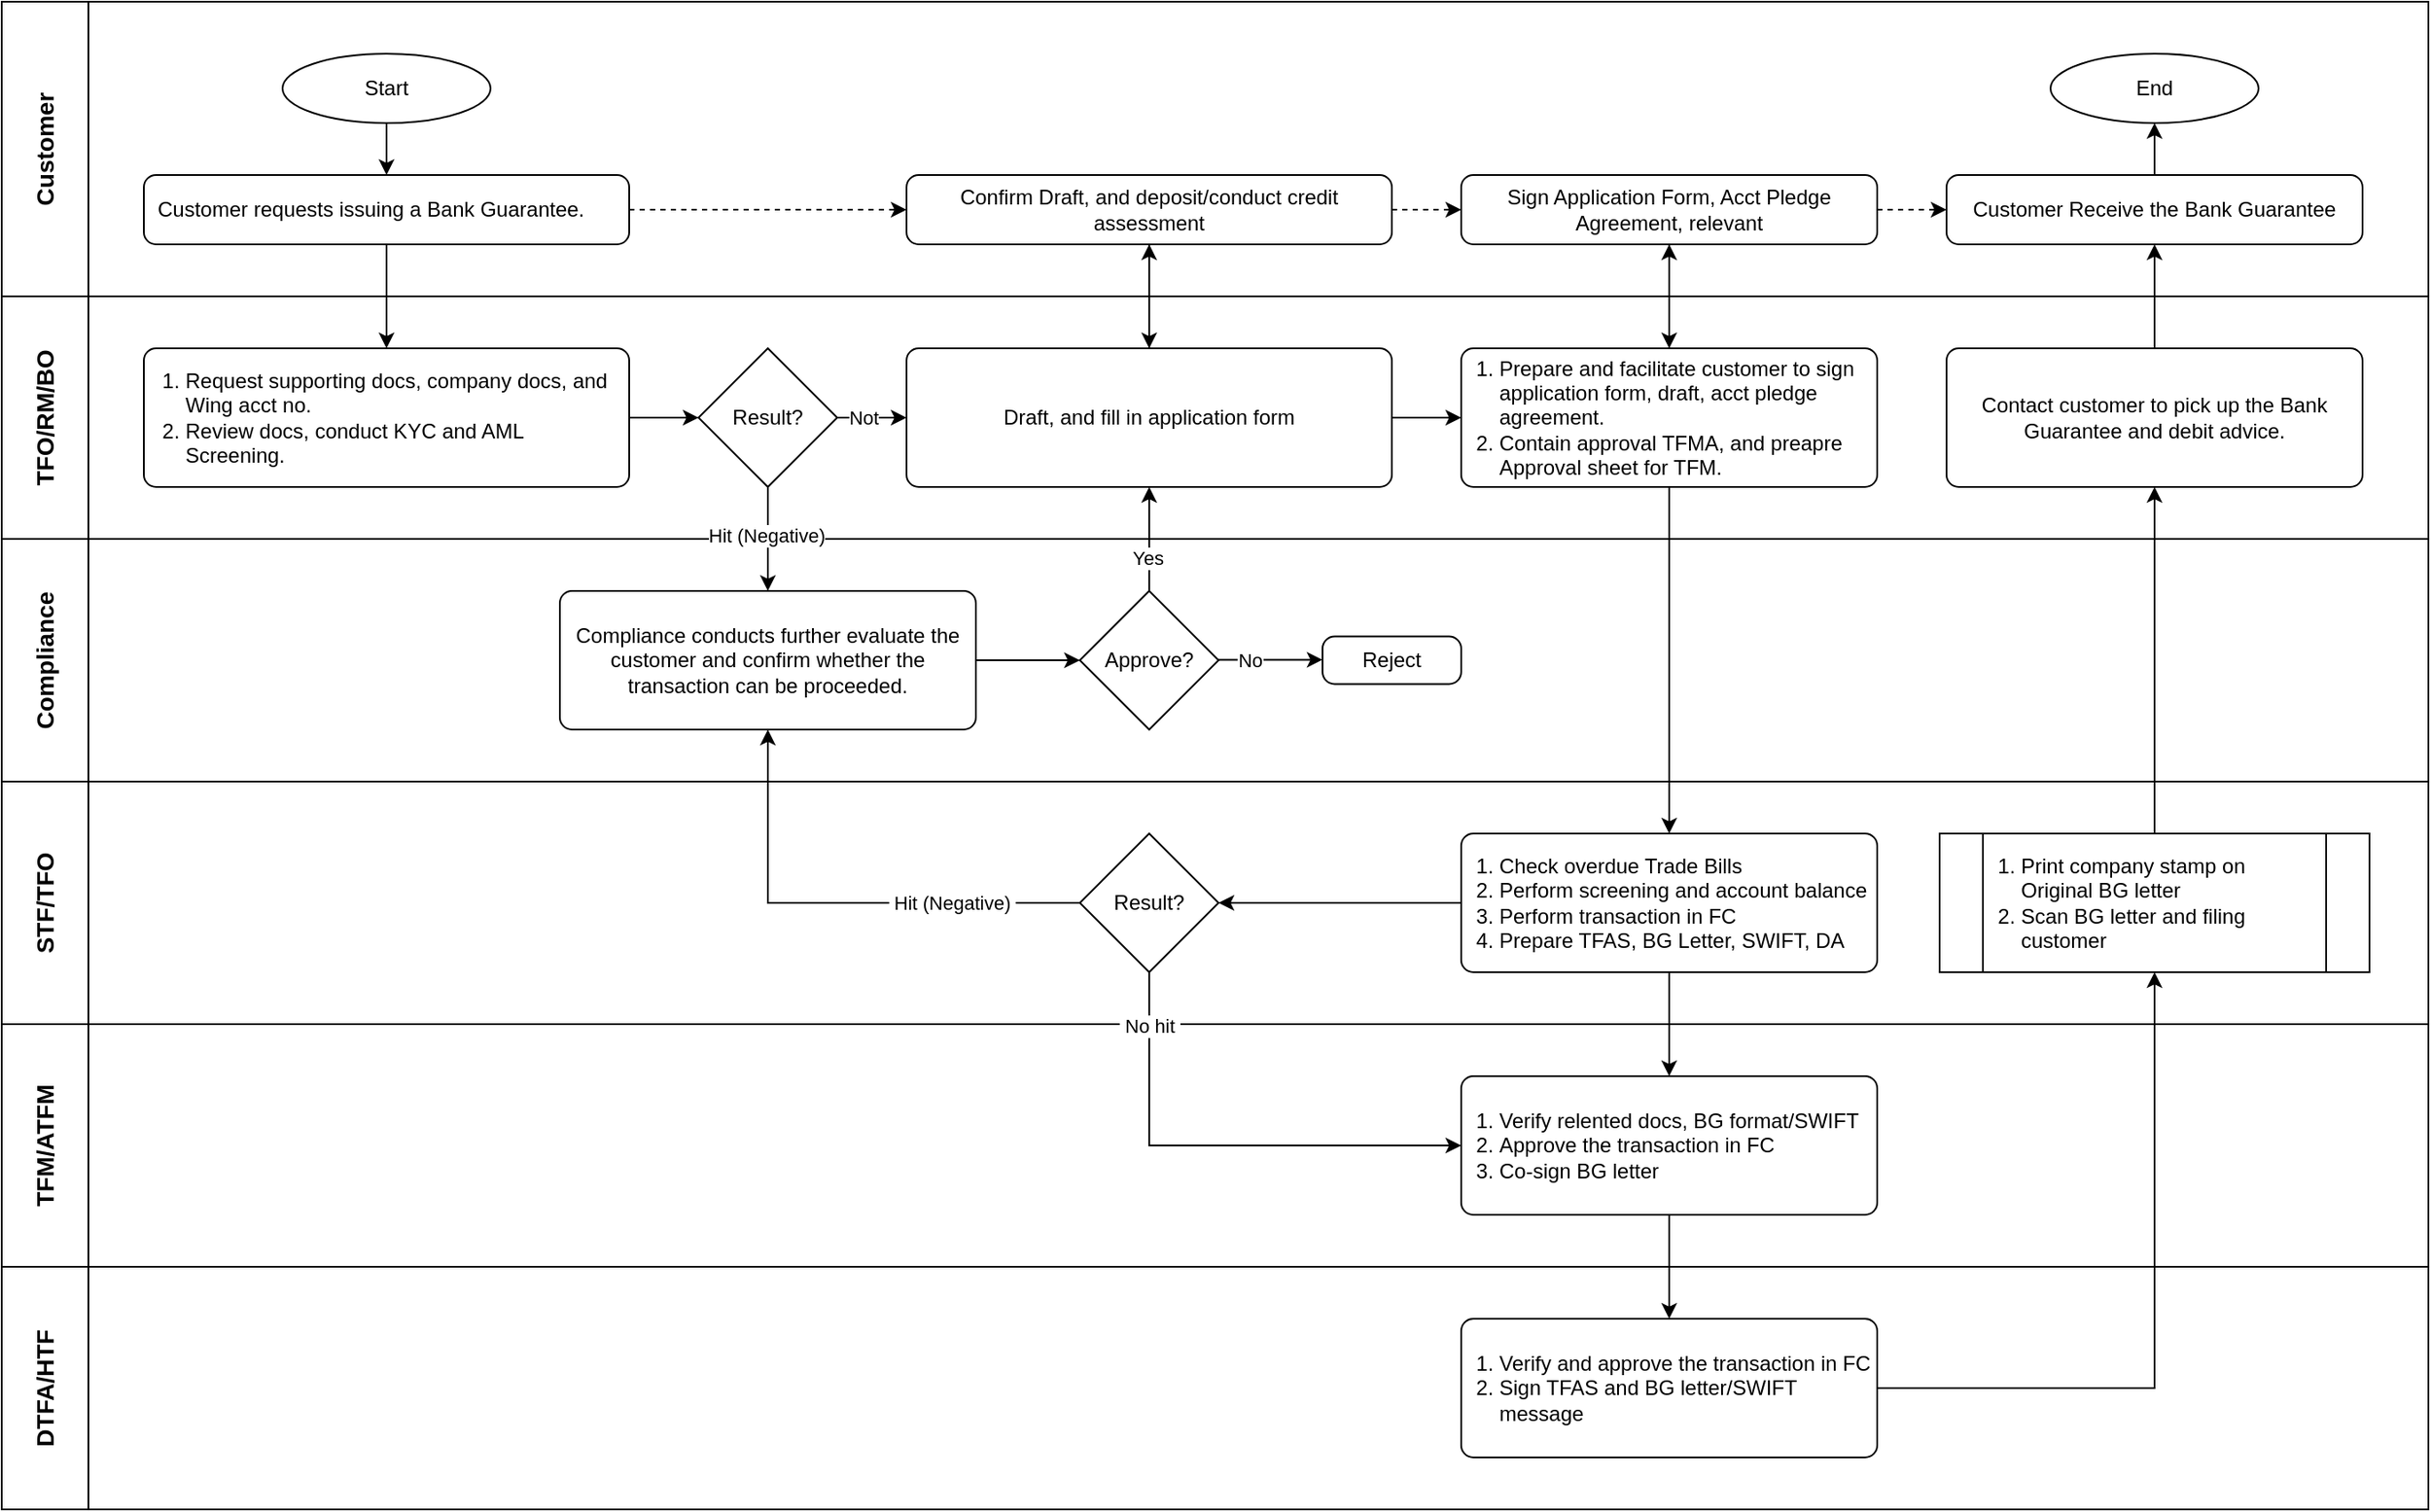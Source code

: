 <mxfile version="26.0.11">
  <diagram name="Page-1" id="frO6bIjpAD6LzR3Jj6Uj">
    <mxGraphModel dx="1909" dy="1027" grid="1" gridSize="10" guides="1" tooltips="1" connect="1" arrows="1" fold="1" page="1" pageScale="1" pageWidth="827" pageHeight="1169" math="0" shadow="0">
      <root>
        <mxCell id="0" />
        <mxCell id="1" parent="0" />
        <mxCell id="GQJi8FWaUbrm4bYVat67-47" value="&lt;span style=&quot;font-size: 14px;&quot;&gt;TFO/RM/BO&lt;/span&gt;" style="swimlane;horizontal=0;whiteSpace=wrap;html=1;startSize=50;" vertex="1" parent="1">
          <mxGeometry y="180" width="1400" height="140" as="geometry" />
        </mxCell>
        <mxCell id="GQJi8FWaUbrm4bYVat67-46" value="&lt;span style=&quot;font-size: 14px;&quot;&gt;Compliance&lt;/span&gt;" style="swimlane;horizontal=0;whiteSpace=wrap;html=1;startSize=50;" vertex="1" parent="1">
          <mxGeometry y="320" width="1400" height="140" as="geometry" />
        </mxCell>
        <mxCell id="GQJi8FWaUbrm4bYVat67-45" value="&lt;span style=&quot;font-size: 14px;&quot;&gt;STF/TFO&lt;/span&gt;" style="swimlane;horizontal=0;whiteSpace=wrap;html=1;startSize=50;" vertex="1" parent="1">
          <mxGeometry y="460" width="1400" height="140" as="geometry" />
        </mxCell>
        <mxCell id="GQJi8FWaUbrm4bYVat67-44" value="&lt;span style=&quot;font-size: 14px;&quot;&gt;TFM/ATFM&lt;/span&gt;" style="swimlane;horizontal=0;whiteSpace=wrap;html=1;startSize=50;" vertex="1" parent="1">
          <mxGeometry y="600" width="1400" height="140" as="geometry" />
        </mxCell>
        <mxCell id="cnvuhV0ucwfGlOxxNsax-7" value="&lt;ol style=&quot;padding-left: 16px;&quot;&gt;&lt;li&gt;Request supporting docs, company docs, and Wing acct no.&lt;/li&gt;&lt;li&gt;Review docs, conduct KYC and AML Screening.&lt;/li&gt;&lt;/ol&gt;" style="rounded=1;whiteSpace=wrap;html=1;absoluteArcSize=1;arcSize=14;strokeWidth=1;spacingLeft=6;align=left;spacingRight=6;" parent="1" vertex="1">
          <mxGeometry x="82" y="210" width="280" height="80" as="geometry" />
        </mxCell>
        <mxCell id="cnvuhV0ucwfGlOxxNsax-10" style="edgeStyle=orthogonalEdgeStyle;rounded=0;orthogonalLoop=1;jettySize=auto;html=1;exitX=0.5;exitY=1;exitDx=0;exitDy=0;exitPerimeter=0;entryX=0.5;entryY=0;entryDx=0;entryDy=0;" parent="1" source="cnvuhV0ucwfGlOxxNsax-8" target="cnvuhV0ucwfGlOxxNsax-9" edge="1">
          <mxGeometry relative="1" as="geometry" />
        </mxCell>
        <mxCell id="cnvuhV0ucwfGlOxxNsax-8" value="Start" style="strokeWidth=1;html=1;shape=mxgraph.flowchart.start_2;whiteSpace=wrap;" parent="1" vertex="1">
          <mxGeometry x="162" y="40" width="120" height="40" as="geometry" />
        </mxCell>
        <mxCell id="cnvuhV0ucwfGlOxxNsax-16" style="edgeStyle=orthogonalEdgeStyle;rounded=0;orthogonalLoop=1;jettySize=auto;html=1;exitX=0.5;exitY=1;exitDx=0;exitDy=0;" parent="1" source="cnvuhV0ucwfGlOxxNsax-9" target="cnvuhV0ucwfGlOxxNsax-7" edge="1">
          <mxGeometry relative="1" as="geometry" />
        </mxCell>
        <mxCell id="cnvuhV0ucwfGlOxxNsax-35" style="edgeStyle=orthogonalEdgeStyle;rounded=0;orthogonalLoop=1;jettySize=auto;html=1;jumpStyle=none;dashed=1;" parent="1" source="cnvuhV0ucwfGlOxxNsax-9" target="cnvuhV0ucwfGlOxxNsax-29" edge="1">
          <mxGeometry relative="1" as="geometry" />
        </mxCell>
        <mxCell id="cnvuhV0ucwfGlOxxNsax-9" value="Customer requests issuing a Bank Guarantee." style="rounded=1;html=1;absoluteArcSize=1;arcSize=14;strokeWidth=1;spacingLeft=6;spacingRight=4;align=left;horizontal=1;imageHeight=24;labelPadding=20;labelBackgroundColor=none;labelBorderColor=none;textShadow=0;whiteSpace=wrap;" parent="1" vertex="1">
          <mxGeometry x="82" y="110" width="280" height="40" as="geometry" />
        </mxCell>
        <mxCell id="cnvuhV0ucwfGlOxxNsax-26" style="edgeStyle=orthogonalEdgeStyle;rounded=0;orthogonalLoop=1;jettySize=auto;html=1;entryX=0;entryY=0.5;entryDx=0;entryDy=0;" parent="1" source="cnvuhV0ucwfGlOxxNsax-12" target="cnvuhV0ucwfGlOxxNsax-15" edge="1">
          <mxGeometry relative="1" as="geometry" />
        </mxCell>
        <mxCell id="GQJi8FWaUbrm4bYVat67-2" value="Not" style="edgeLabel;html=1;align=center;verticalAlign=middle;resizable=0;points=[];" vertex="1" connectable="0" parent="cnvuhV0ucwfGlOxxNsax-26">
          <mxGeometry x="-0.24" relative="1" as="geometry">
            <mxPoint as="offset" />
          </mxGeometry>
        </mxCell>
        <mxCell id="GQJi8FWaUbrm4bYVat67-14" style="edgeStyle=orthogonalEdgeStyle;rounded=0;orthogonalLoop=1;jettySize=auto;html=1;entryX=0.5;entryY=0;entryDx=0;entryDy=0;" edge="1" parent="1" source="cnvuhV0ucwfGlOxxNsax-12" target="cnvuhV0ucwfGlOxxNsax-17">
          <mxGeometry relative="1" as="geometry" />
        </mxCell>
        <mxCell id="GQJi8FWaUbrm4bYVat67-15" value="Hit (Negative)" style="edgeLabel;html=1;align=center;verticalAlign=middle;resizable=0;points=[];" vertex="1" connectable="0" parent="GQJi8FWaUbrm4bYVat67-14">
          <mxGeometry x="-0.065" y="-1" relative="1" as="geometry">
            <mxPoint as="offset" />
          </mxGeometry>
        </mxCell>
        <mxCell id="cnvuhV0ucwfGlOxxNsax-12" value="Result?" style="strokeWidth=1;html=1;shape=mxgraph.flowchart.decision;whiteSpace=wrap;" parent="1" vertex="1">
          <mxGeometry x="402" y="210" width="80" height="80" as="geometry" />
        </mxCell>
        <mxCell id="cnvuhV0ucwfGlOxxNsax-13" value="Reject" style="rounded=1;whiteSpace=wrap;html=1;absoluteArcSize=1;arcSize=14;strokeWidth=1;" parent="1" vertex="1">
          <mxGeometry x="762" y="376.25" width="80" height="27.5" as="geometry" />
        </mxCell>
        <mxCell id="cnvuhV0ucwfGlOxxNsax-31" style="edgeStyle=orthogonalEdgeStyle;rounded=0;orthogonalLoop=1;jettySize=auto;html=1;entryX=0.5;entryY=1;entryDx=0;entryDy=0;" parent="1" source="cnvuhV0ucwfGlOxxNsax-15" target="cnvuhV0ucwfGlOxxNsax-29" edge="1">
          <mxGeometry relative="1" as="geometry" />
        </mxCell>
        <mxCell id="cnvuhV0ucwfGlOxxNsax-37" style="edgeStyle=orthogonalEdgeStyle;rounded=0;orthogonalLoop=1;jettySize=auto;html=1;entryX=0;entryY=0.5;entryDx=0;entryDy=0;" parent="1" source="cnvuhV0ucwfGlOxxNsax-15" target="cnvuhV0ucwfGlOxxNsax-28" edge="1">
          <mxGeometry relative="1" as="geometry" />
        </mxCell>
        <mxCell id="cnvuhV0ucwfGlOxxNsax-15" value="Draft, and fill in application form" style="rounded=1;whiteSpace=wrap;html=1;absoluteArcSize=1;arcSize=14;strokeWidth=1;" parent="1" vertex="1">
          <mxGeometry x="522" y="210" width="280" height="80" as="geometry" />
        </mxCell>
        <mxCell id="cnvuhV0ucwfGlOxxNsax-17" value="Compliance conducts further evaluate the customer and confirm whether the transaction can be proceeded." style="rounded=1;whiteSpace=wrap;html=1;absoluteArcSize=1;arcSize=14;strokeWidth=1;" parent="1" vertex="1">
          <mxGeometry x="322" y="350" width="240" height="80" as="geometry" />
        </mxCell>
        <mxCell id="cnvuhV0ucwfGlOxxNsax-23" style="edgeStyle=orthogonalEdgeStyle;rounded=0;orthogonalLoop=1;jettySize=auto;html=1;entryX=0;entryY=0.5;entryDx=0;entryDy=0;" parent="1" edge="1">
          <mxGeometry relative="1" as="geometry">
            <mxPoint x="702" y="389.72" as="sourcePoint" />
            <mxPoint x="762" y="389.72" as="targetPoint" />
          </mxGeometry>
        </mxCell>
        <mxCell id="GQJi8FWaUbrm4bYVat67-5" value="No" style="edgeLabel;html=1;align=center;verticalAlign=middle;resizable=0;points=[];" vertex="1" connectable="0" parent="cnvuhV0ucwfGlOxxNsax-23">
          <mxGeometry x="-0.476" relative="1" as="geometry">
            <mxPoint x="2" as="offset" />
          </mxGeometry>
        </mxCell>
        <mxCell id="GQJi8FWaUbrm4bYVat67-12" style="edgeStyle=orthogonalEdgeStyle;rounded=0;orthogonalLoop=1;jettySize=auto;html=1;" edge="1" parent="1" source="cnvuhV0ucwfGlOxxNsax-18" target="cnvuhV0ucwfGlOxxNsax-15">
          <mxGeometry relative="1" as="geometry" />
        </mxCell>
        <mxCell id="GQJi8FWaUbrm4bYVat67-13" value="Yes" style="edgeLabel;html=1;align=center;verticalAlign=middle;resizable=0;points=[];" vertex="1" connectable="0" parent="GQJi8FWaUbrm4bYVat67-12">
          <mxGeometry x="-0.452" y="1" relative="1" as="geometry">
            <mxPoint y="-3" as="offset" />
          </mxGeometry>
        </mxCell>
        <mxCell id="cnvuhV0ucwfGlOxxNsax-18" value="Approve?" style="strokeWidth=1;html=1;shape=mxgraph.flowchart.decision;whiteSpace=wrap;" parent="1" vertex="1">
          <mxGeometry x="622" y="350" width="80" height="80" as="geometry" />
        </mxCell>
        <mxCell id="cnvuhV0ucwfGlOxxNsax-24" style="edgeStyle=orthogonalEdgeStyle;rounded=0;orthogonalLoop=1;jettySize=auto;html=1;entryX=0;entryY=0.5;entryDx=0;entryDy=0;entryPerimeter=0;" parent="1" source="cnvuhV0ucwfGlOxxNsax-17" target="cnvuhV0ucwfGlOxxNsax-18" edge="1">
          <mxGeometry relative="1" as="geometry" />
        </mxCell>
        <mxCell id="cnvuhV0ucwfGlOxxNsax-27" style="edgeStyle=orthogonalEdgeStyle;rounded=0;orthogonalLoop=1;jettySize=auto;html=1;entryX=0;entryY=0.5;entryDx=0;entryDy=0;entryPerimeter=0;" parent="1" source="cnvuhV0ucwfGlOxxNsax-7" target="cnvuhV0ucwfGlOxxNsax-12" edge="1">
          <mxGeometry relative="1" as="geometry" />
        </mxCell>
        <mxCell id="cnvuhV0ucwfGlOxxNsax-32" style="edgeStyle=orthogonalEdgeStyle;rounded=0;orthogonalLoop=1;jettySize=auto;html=1;entryX=0.5;entryY=1;entryDx=0;entryDy=0;" parent="1" source="cnvuhV0ucwfGlOxxNsax-28" target="cnvuhV0ucwfGlOxxNsax-30" edge="1">
          <mxGeometry relative="1" as="geometry" />
        </mxCell>
        <mxCell id="GQJi8FWaUbrm4bYVat67-8" style="edgeStyle=orthogonalEdgeStyle;rounded=0;orthogonalLoop=1;jettySize=auto;html=1;entryX=0.5;entryY=0;entryDx=0;entryDy=0;" edge="1" parent="1" source="cnvuhV0ucwfGlOxxNsax-28" target="GQJi8FWaUbrm4bYVat67-7">
          <mxGeometry relative="1" as="geometry" />
        </mxCell>
        <mxCell id="cnvuhV0ucwfGlOxxNsax-28" value="&lt;ol style=&quot;padding-left: 20px;&quot;&gt;&lt;li&gt;Prepare and facilitate customer to sign application form, draft, acct pledge agreement.&amp;nbsp;&lt;/li&gt;&lt;li&gt;Contain approval TFMA, and preapre Approval sheet for TFM.&lt;/li&gt;&lt;/ol&gt;" style="rounded=1;whiteSpace=wrap;html=1;absoluteArcSize=1;arcSize=14;strokeWidth=1;align=left;" parent="1" vertex="1">
          <mxGeometry x="842" y="210" width="240" height="80" as="geometry" />
        </mxCell>
        <mxCell id="cnvuhV0ucwfGlOxxNsax-33" style="edgeStyle=orthogonalEdgeStyle;rounded=0;orthogonalLoop=1;jettySize=auto;html=1;entryX=0.5;entryY=0;entryDx=0;entryDy=0;" parent="1" source="cnvuhV0ucwfGlOxxNsax-29" target="cnvuhV0ucwfGlOxxNsax-15" edge="1">
          <mxGeometry relative="1" as="geometry" />
        </mxCell>
        <mxCell id="cnvuhV0ucwfGlOxxNsax-36" style="edgeStyle=orthogonalEdgeStyle;rounded=0;orthogonalLoop=1;jettySize=auto;html=1;entryX=0;entryY=0.5;entryDx=0;entryDy=0;dashed=1;" parent="1" source="cnvuhV0ucwfGlOxxNsax-29" target="cnvuhV0ucwfGlOxxNsax-30" edge="1">
          <mxGeometry relative="1" as="geometry" />
        </mxCell>
        <mxCell id="cnvuhV0ucwfGlOxxNsax-29" value="Confirm Draft, and deposit/conduct credit assessment" style="rounded=1;whiteSpace=wrap;html=1;absoluteArcSize=1;arcSize=14;strokeWidth=1;" parent="1" vertex="1">
          <mxGeometry x="522" y="110" width="280" height="40" as="geometry" />
        </mxCell>
        <mxCell id="cnvuhV0ucwfGlOxxNsax-53" style="edgeStyle=orthogonalEdgeStyle;rounded=0;orthogonalLoop=1;jettySize=auto;html=1;entryX=0.5;entryY=0;entryDx=0;entryDy=0;" parent="1" source="cnvuhV0ucwfGlOxxNsax-30" target="cnvuhV0ucwfGlOxxNsax-28" edge="1">
          <mxGeometry relative="1" as="geometry" />
        </mxCell>
        <mxCell id="cnvuhV0ucwfGlOxxNsax-57" style="edgeStyle=orthogonalEdgeStyle;rounded=0;orthogonalLoop=1;jettySize=auto;html=1;dashed=1;" parent="1" source="cnvuhV0ucwfGlOxxNsax-30" target="cnvuhV0ucwfGlOxxNsax-44" edge="1">
          <mxGeometry relative="1" as="geometry" />
        </mxCell>
        <mxCell id="cnvuhV0ucwfGlOxxNsax-30" value="Sign Application Form, Acct Pledge Agreement, relevant" style="rounded=1;whiteSpace=wrap;html=1;absoluteArcSize=1;arcSize=14;strokeWidth=1;" parent="1" vertex="1">
          <mxGeometry x="842" y="110" width="240" height="40" as="geometry" />
        </mxCell>
        <mxCell id="cnvuhV0ucwfGlOxxNsax-41" style="edgeStyle=orthogonalEdgeStyle;rounded=0;orthogonalLoop=1;jettySize=auto;html=1;entryX=0.5;entryY=0;entryDx=0;entryDy=0;" parent="1" source="cnvuhV0ucwfGlOxxNsax-38" target="cnvuhV0ucwfGlOxxNsax-40" edge="1">
          <mxGeometry relative="1" as="geometry" />
        </mxCell>
        <mxCell id="cnvuhV0ucwfGlOxxNsax-38" value="&lt;ol style=&quot;padding-left: 20px;&quot;&gt;&lt;li&gt;Verify relented docs, BG format/SWIFT&lt;/li&gt;&lt;li&gt;Approve the transaction in FC&lt;/li&gt;&lt;li&gt;Co-sign BG letter&lt;/li&gt;&lt;/ol&gt;" style="rounded=1;whiteSpace=wrap;html=1;absoluteArcSize=1;arcSize=14;strokeWidth=1;align=left;" parent="1" vertex="1">
          <mxGeometry x="842" y="630" width="240" height="80" as="geometry" />
        </mxCell>
        <mxCell id="GQJi8FWaUbrm4bYVat67-42" style="edgeStyle=orthogonalEdgeStyle;rounded=0;orthogonalLoop=1;jettySize=auto;html=1;entryX=0.5;entryY=1;entryDx=0;entryDy=0;" edge="1" parent="1" source="cnvuhV0ucwfGlOxxNsax-40" target="GQJi8FWaUbrm4bYVat67-35">
          <mxGeometry relative="1" as="geometry" />
        </mxCell>
        <mxCell id="cnvuhV0ucwfGlOxxNsax-40" value="&lt;ol style=&quot;padding-left: 20px;&quot;&gt;&lt;li&gt;Verify and approve the transaction in FC&lt;/li&gt;&lt;li&gt;Sign TFAS and BG letter/SWIFT message&lt;/li&gt;&lt;/ol&gt;" style="rounded=1;whiteSpace=wrap;html=1;absoluteArcSize=1;arcSize=14;strokeWidth=1;align=left;" parent="1" vertex="1">
          <mxGeometry x="842" y="770" width="240" height="80" as="geometry" />
        </mxCell>
        <mxCell id="cnvuhV0ucwfGlOxxNsax-45" style="edgeStyle=orthogonalEdgeStyle;rounded=0;orthogonalLoop=1;jettySize=auto;html=1;entryX=0.5;entryY=1;entryDx=0;entryDy=0;" parent="1" source="cnvuhV0ucwfGlOxxNsax-42" target="cnvuhV0ucwfGlOxxNsax-44" edge="1">
          <mxGeometry relative="1" as="geometry" />
        </mxCell>
        <mxCell id="cnvuhV0ucwfGlOxxNsax-42" value="Contact customer to pick up the Bank Guarantee and debit advice." style="rounded=1;whiteSpace=wrap;html=1;absoluteArcSize=1;arcSize=14;strokeWidth=1;align=center;" parent="1" vertex="1">
          <mxGeometry x="1122" y="210" width="240" height="80" as="geometry" />
        </mxCell>
        <mxCell id="cnvuhV0ucwfGlOxxNsax-66" value="" style="edgeStyle=orthogonalEdgeStyle;rounded=0;orthogonalLoop=1;jettySize=auto;html=1;" parent="1" source="cnvuhV0ucwfGlOxxNsax-44" target="cnvuhV0ucwfGlOxxNsax-62" edge="1">
          <mxGeometry relative="1" as="geometry" />
        </mxCell>
        <mxCell id="cnvuhV0ucwfGlOxxNsax-44" value="Customer Receive the Bank Guarantee" style="rounded=1;whiteSpace=wrap;html=1;absoluteArcSize=1;arcSize=14;strokeWidth=1;" parent="1" vertex="1">
          <mxGeometry x="1122" y="110" width="240" height="40" as="geometry" />
        </mxCell>
        <mxCell id="cnvuhV0ucwfGlOxxNsax-62" value="End" style="strokeWidth=1;html=1;shape=mxgraph.flowchart.start_2;whiteSpace=wrap;" parent="1" vertex="1">
          <mxGeometry x="1182" y="40" width="120" height="40" as="geometry" />
        </mxCell>
        <mxCell id="GQJi8FWaUbrm4bYVat67-17" style="edgeStyle=orthogonalEdgeStyle;rounded=0;orthogonalLoop=1;jettySize=auto;html=1;entryX=0.5;entryY=0;entryDx=0;entryDy=0;" edge="1" parent="1" source="GQJi8FWaUbrm4bYVat67-7" target="cnvuhV0ucwfGlOxxNsax-38">
          <mxGeometry relative="1" as="geometry" />
        </mxCell>
        <mxCell id="GQJi8FWaUbrm4bYVat67-7" value="&lt;ol style=&quot;padding-left: 20px;&quot;&gt;&lt;li&gt;Check overdue Trade Bills&lt;/li&gt;&lt;li&gt;Perform screening and account balance&lt;/li&gt;&lt;li&gt;Perform transaction in FC&lt;/li&gt;&lt;li&gt;Prepare TFAS, BG Letter, SWIFT, DA&lt;/li&gt;&lt;/ol&gt;" style="rounded=1;whiteSpace=wrap;html=1;absoluteArcSize=1;arcSize=14;strokeWidth=1;align=left;" vertex="1" parent="1">
          <mxGeometry x="842" y="490" width="240" height="80" as="geometry" />
        </mxCell>
        <mxCell id="GQJi8FWaUbrm4bYVat67-27" style="edgeStyle=orthogonalEdgeStyle;rounded=0;orthogonalLoop=1;jettySize=auto;html=1;entryX=0.5;entryY=1;entryDx=0;entryDy=0;" edge="1" parent="1" source="GQJi8FWaUbrm4bYVat67-19" target="cnvuhV0ucwfGlOxxNsax-17">
          <mxGeometry relative="1" as="geometry" />
        </mxCell>
        <mxCell id="GQJi8FWaUbrm4bYVat67-28" value="&amp;nbsp;Hit (Negative)&amp;nbsp;" style="edgeLabel;html=1;align=center;verticalAlign=middle;resizable=0;points=[];" vertex="1" connectable="0" parent="GQJi8FWaUbrm4bYVat67-27">
          <mxGeometry x="-0.469" y="-3" relative="1" as="geometry">
            <mxPoint y="3" as="offset" />
          </mxGeometry>
        </mxCell>
        <mxCell id="GQJi8FWaUbrm4bYVat67-29" style="edgeStyle=orthogonalEdgeStyle;rounded=0;orthogonalLoop=1;jettySize=auto;html=1;entryX=0;entryY=0.5;entryDx=0;entryDy=0;" edge="1" parent="1" source="GQJi8FWaUbrm4bYVat67-19" target="cnvuhV0ucwfGlOxxNsax-38">
          <mxGeometry relative="1" as="geometry">
            <Array as="points">
              <mxPoint x="662" y="670" />
            </Array>
          </mxGeometry>
        </mxCell>
        <mxCell id="GQJi8FWaUbrm4bYVat67-30" value="&amp;nbsp;No hit&amp;nbsp;" style="edgeLabel;html=1;align=center;verticalAlign=middle;resizable=0;points=[];" vertex="1" connectable="0" parent="GQJi8FWaUbrm4bYVat67-29">
          <mxGeometry x="-0.782" y="-2" relative="1" as="geometry">
            <mxPoint x="2" as="offset" />
          </mxGeometry>
        </mxCell>
        <mxCell id="GQJi8FWaUbrm4bYVat67-19" value="Result?" style="strokeWidth=1;html=1;shape=mxgraph.flowchart.decision;whiteSpace=wrap;" vertex="1" parent="1">
          <mxGeometry x="622" y="490" width="80" height="80" as="geometry" />
        </mxCell>
        <mxCell id="GQJi8FWaUbrm4bYVat67-25" style="edgeStyle=orthogonalEdgeStyle;rounded=0;orthogonalLoop=1;jettySize=auto;html=1;entryX=1;entryY=0.5;entryDx=0;entryDy=0;entryPerimeter=0;" edge="1" parent="1" source="GQJi8FWaUbrm4bYVat67-7" target="GQJi8FWaUbrm4bYVat67-19">
          <mxGeometry relative="1" as="geometry" />
        </mxCell>
        <mxCell id="GQJi8FWaUbrm4bYVat67-38" style="edgeStyle=orthogonalEdgeStyle;rounded=0;orthogonalLoop=1;jettySize=auto;html=1;entryX=0.5;entryY=1;entryDx=0;entryDy=0;" edge="1" parent="1" source="GQJi8FWaUbrm4bYVat67-35" target="cnvuhV0ucwfGlOxxNsax-42">
          <mxGeometry relative="1" as="geometry" />
        </mxCell>
        <mxCell id="GQJi8FWaUbrm4bYVat67-35" value="&lt;ol style=&quot;padding-left: 20px;&quot;&gt;&lt;li&gt;Print company stamp on Original BG letter&lt;/li&gt;&lt;li&gt;Scan BG letter and filing customer&lt;/li&gt;&lt;/ol&gt;" style="shape=process;whiteSpace=wrap;html=1;backgroundOutline=1;align=left;spacingRight=5;" vertex="1" parent="1">
          <mxGeometry x="1118" y="490" width="248" height="80" as="geometry" />
        </mxCell>
        <mxCell id="GQJi8FWaUbrm4bYVat67-43" value="&lt;span style=&quot;font-size: 14px;&quot;&gt;DTFA/HTF&lt;/span&gt;" style="swimlane;horizontal=0;whiteSpace=wrap;html=1;startSize=50;" vertex="1" parent="1">
          <mxGeometry y="740" width="1400" height="140" as="geometry" />
        </mxCell>
        <mxCell id="GQJi8FWaUbrm4bYVat67-48" value="&lt;span style=&quot;font-size: 14px;&quot;&gt;Customer&lt;/span&gt;" style="swimlane;horizontal=0;whiteSpace=wrap;html=1;startSize=50;" vertex="1" parent="1">
          <mxGeometry y="10" width="1400" height="170" as="geometry" />
        </mxCell>
      </root>
    </mxGraphModel>
  </diagram>
</mxfile>
